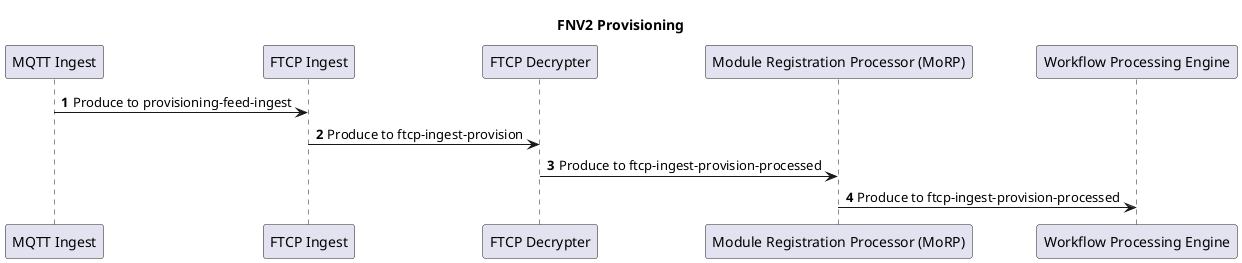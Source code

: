 @startuml
autonumber

title FNV2 Provisioning

"MQTT Ingest" -> "FTCP Ingest": Produce to provisioning-feed-ingest
"FTCP Ingest" -> "FTCP Decrypter": Produce to ftcp-ingest-provision
"FTCP Decrypter" -> "Module Registration Processor (MoRP)": Produce to ftcp-ingest-provision-processed
"Module Registration Processor (MoRP)" -> "Workflow Processing Engine": Produce to ftcp-ingest-provision-processed
@enduml
